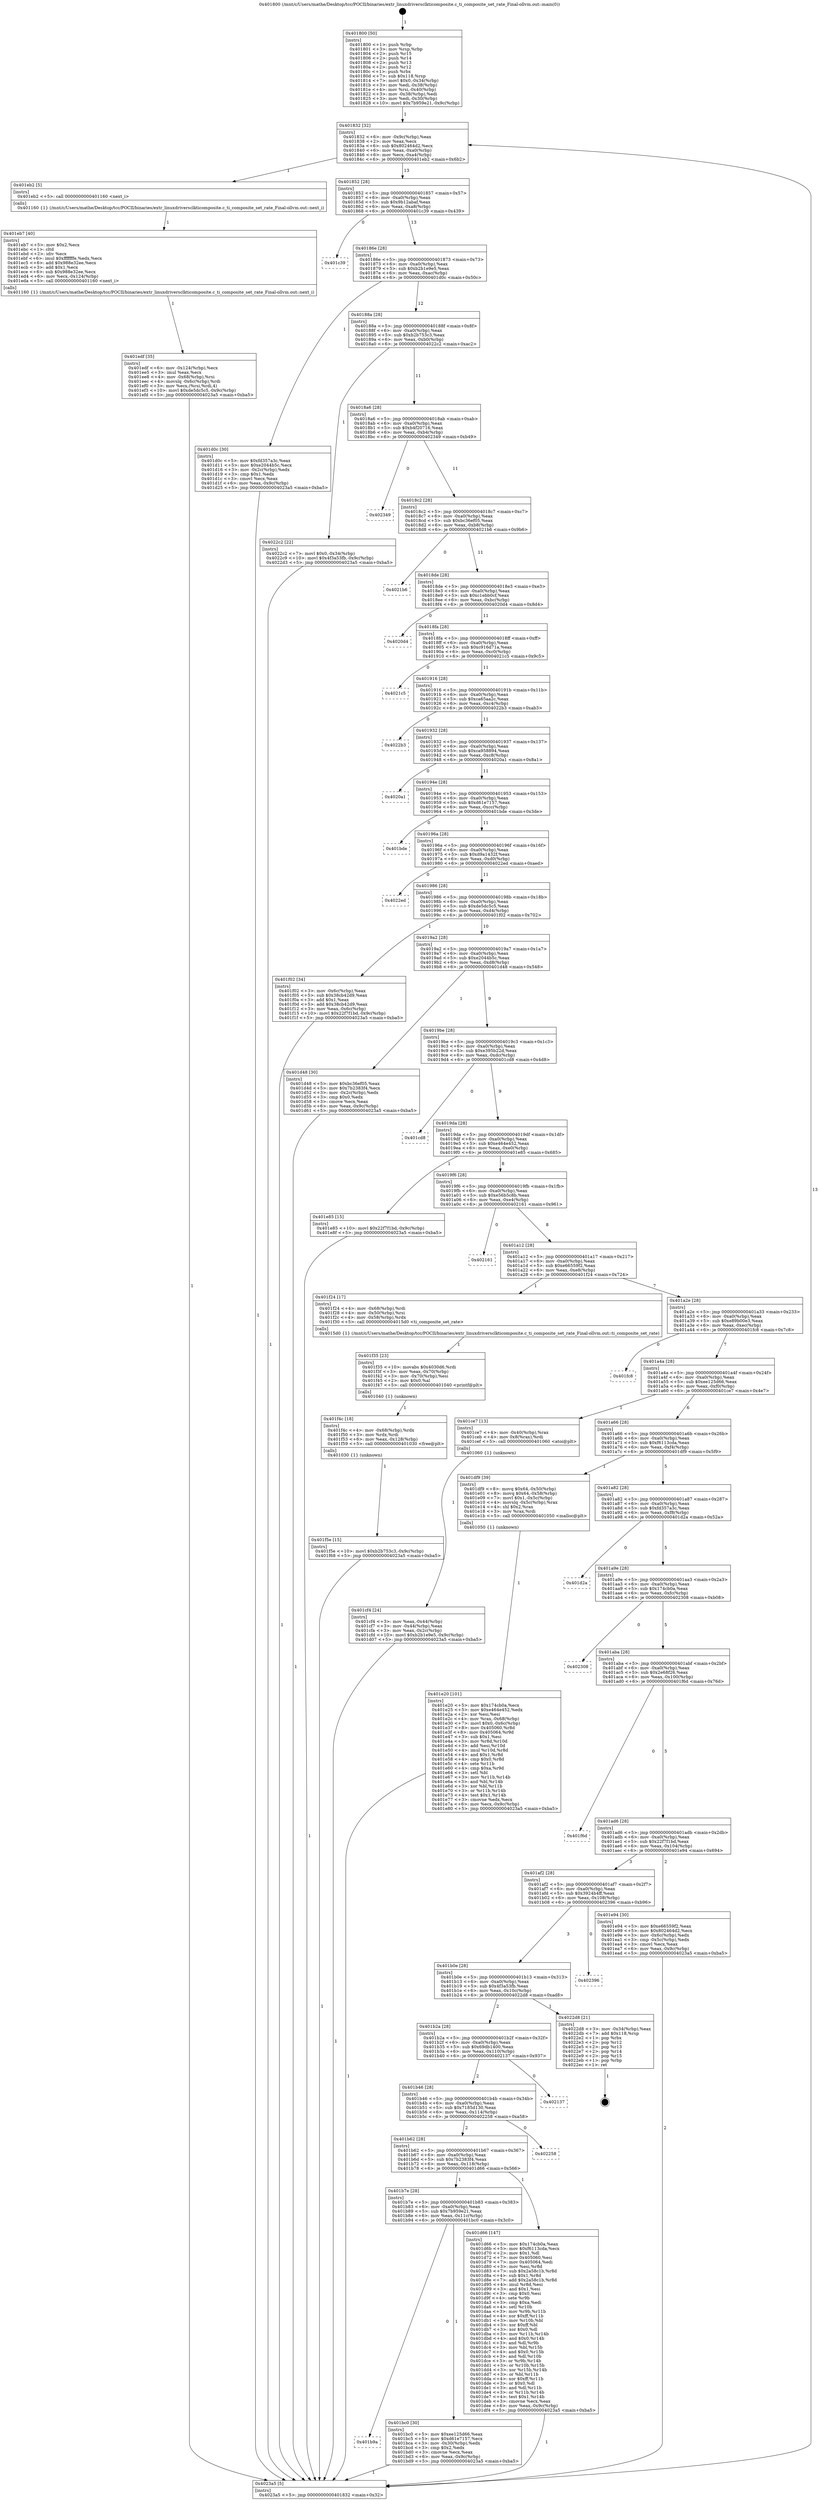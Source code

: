 digraph "0x401800" {
  label = "0x401800 (/mnt/c/Users/mathe/Desktop/tcc/POCII/binaries/extr_linuxdriversclkticomposite.c_ti_composite_set_rate_Final-ollvm.out::main(0))"
  labelloc = "t"
  node[shape=record]

  Entry [label="",width=0.3,height=0.3,shape=circle,fillcolor=black,style=filled]
  "0x401832" [label="{
     0x401832 [32]\l
     | [instrs]\l
     &nbsp;&nbsp;0x401832 \<+6\>: mov -0x9c(%rbp),%eax\l
     &nbsp;&nbsp;0x401838 \<+2\>: mov %eax,%ecx\l
     &nbsp;&nbsp;0x40183a \<+6\>: sub $0x802464d2,%ecx\l
     &nbsp;&nbsp;0x401840 \<+6\>: mov %eax,-0xa0(%rbp)\l
     &nbsp;&nbsp;0x401846 \<+6\>: mov %ecx,-0xa4(%rbp)\l
     &nbsp;&nbsp;0x40184c \<+6\>: je 0000000000401eb2 \<main+0x6b2\>\l
  }"]
  "0x401eb2" [label="{
     0x401eb2 [5]\l
     | [instrs]\l
     &nbsp;&nbsp;0x401eb2 \<+5\>: call 0000000000401160 \<next_i\>\l
     | [calls]\l
     &nbsp;&nbsp;0x401160 \{1\} (/mnt/c/Users/mathe/Desktop/tcc/POCII/binaries/extr_linuxdriversclkticomposite.c_ti_composite_set_rate_Final-ollvm.out::next_i)\l
  }"]
  "0x401852" [label="{
     0x401852 [28]\l
     | [instrs]\l
     &nbsp;&nbsp;0x401852 \<+5\>: jmp 0000000000401857 \<main+0x57\>\l
     &nbsp;&nbsp;0x401857 \<+6\>: mov -0xa0(%rbp),%eax\l
     &nbsp;&nbsp;0x40185d \<+5\>: sub $0x9b12abaf,%eax\l
     &nbsp;&nbsp;0x401862 \<+6\>: mov %eax,-0xa8(%rbp)\l
     &nbsp;&nbsp;0x401868 \<+6\>: je 0000000000401c39 \<main+0x439\>\l
  }"]
  Exit [label="",width=0.3,height=0.3,shape=circle,fillcolor=black,style=filled,peripheries=2]
  "0x401c39" [label="{
     0x401c39\l
  }", style=dashed]
  "0x40186e" [label="{
     0x40186e [28]\l
     | [instrs]\l
     &nbsp;&nbsp;0x40186e \<+5\>: jmp 0000000000401873 \<main+0x73\>\l
     &nbsp;&nbsp;0x401873 \<+6\>: mov -0xa0(%rbp),%eax\l
     &nbsp;&nbsp;0x401879 \<+5\>: sub $0xb2b1e9e5,%eax\l
     &nbsp;&nbsp;0x40187e \<+6\>: mov %eax,-0xac(%rbp)\l
     &nbsp;&nbsp;0x401884 \<+6\>: je 0000000000401d0c \<main+0x50c\>\l
  }"]
  "0x401f5e" [label="{
     0x401f5e [15]\l
     | [instrs]\l
     &nbsp;&nbsp;0x401f5e \<+10\>: movl $0xb2b753c3,-0x9c(%rbp)\l
     &nbsp;&nbsp;0x401f68 \<+5\>: jmp 00000000004023a5 \<main+0xba5\>\l
  }"]
  "0x401d0c" [label="{
     0x401d0c [30]\l
     | [instrs]\l
     &nbsp;&nbsp;0x401d0c \<+5\>: mov $0xfd357a3c,%eax\l
     &nbsp;&nbsp;0x401d11 \<+5\>: mov $0xe2044b5c,%ecx\l
     &nbsp;&nbsp;0x401d16 \<+3\>: mov -0x2c(%rbp),%edx\l
     &nbsp;&nbsp;0x401d19 \<+3\>: cmp $0x1,%edx\l
     &nbsp;&nbsp;0x401d1c \<+3\>: cmovl %ecx,%eax\l
     &nbsp;&nbsp;0x401d1f \<+6\>: mov %eax,-0x9c(%rbp)\l
     &nbsp;&nbsp;0x401d25 \<+5\>: jmp 00000000004023a5 \<main+0xba5\>\l
  }"]
  "0x40188a" [label="{
     0x40188a [28]\l
     | [instrs]\l
     &nbsp;&nbsp;0x40188a \<+5\>: jmp 000000000040188f \<main+0x8f\>\l
     &nbsp;&nbsp;0x40188f \<+6\>: mov -0xa0(%rbp),%eax\l
     &nbsp;&nbsp;0x401895 \<+5\>: sub $0xb2b753c3,%eax\l
     &nbsp;&nbsp;0x40189a \<+6\>: mov %eax,-0xb0(%rbp)\l
     &nbsp;&nbsp;0x4018a0 \<+6\>: je 00000000004022c2 \<main+0xac2\>\l
  }"]
  "0x401f4c" [label="{
     0x401f4c [18]\l
     | [instrs]\l
     &nbsp;&nbsp;0x401f4c \<+4\>: mov -0x68(%rbp),%rdx\l
     &nbsp;&nbsp;0x401f50 \<+3\>: mov %rdx,%rdi\l
     &nbsp;&nbsp;0x401f53 \<+6\>: mov %eax,-0x128(%rbp)\l
     &nbsp;&nbsp;0x401f59 \<+5\>: call 0000000000401030 \<free@plt\>\l
     | [calls]\l
     &nbsp;&nbsp;0x401030 \{1\} (unknown)\l
  }"]
  "0x4022c2" [label="{
     0x4022c2 [22]\l
     | [instrs]\l
     &nbsp;&nbsp;0x4022c2 \<+7\>: movl $0x0,-0x34(%rbp)\l
     &nbsp;&nbsp;0x4022c9 \<+10\>: movl $0x4f3a53fb,-0x9c(%rbp)\l
     &nbsp;&nbsp;0x4022d3 \<+5\>: jmp 00000000004023a5 \<main+0xba5\>\l
  }"]
  "0x4018a6" [label="{
     0x4018a6 [28]\l
     | [instrs]\l
     &nbsp;&nbsp;0x4018a6 \<+5\>: jmp 00000000004018ab \<main+0xab\>\l
     &nbsp;&nbsp;0x4018ab \<+6\>: mov -0xa0(%rbp),%eax\l
     &nbsp;&nbsp;0x4018b1 \<+5\>: sub $0xb4f20716,%eax\l
     &nbsp;&nbsp;0x4018b6 \<+6\>: mov %eax,-0xb4(%rbp)\l
     &nbsp;&nbsp;0x4018bc \<+6\>: je 0000000000402349 \<main+0xb49\>\l
  }"]
  "0x401f35" [label="{
     0x401f35 [23]\l
     | [instrs]\l
     &nbsp;&nbsp;0x401f35 \<+10\>: movabs $0x4030d6,%rdi\l
     &nbsp;&nbsp;0x401f3f \<+3\>: mov %eax,-0x70(%rbp)\l
     &nbsp;&nbsp;0x401f42 \<+3\>: mov -0x70(%rbp),%esi\l
     &nbsp;&nbsp;0x401f45 \<+2\>: mov $0x0,%al\l
     &nbsp;&nbsp;0x401f47 \<+5\>: call 0000000000401040 \<printf@plt\>\l
     | [calls]\l
     &nbsp;&nbsp;0x401040 \{1\} (unknown)\l
  }"]
  "0x402349" [label="{
     0x402349\l
  }", style=dashed]
  "0x4018c2" [label="{
     0x4018c2 [28]\l
     | [instrs]\l
     &nbsp;&nbsp;0x4018c2 \<+5\>: jmp 00000000004018c7 \<main+0xc7\>\l
     &nbsp;&nbsp;0x4018c7 \<+6\>: mov -0xa0(%rbp),%eax\l
     &nbsp;&nbsp;0x4018cd \<+5\>: sub $0xbc36ef05,%eax\l
     &nbsp;&nbsp;0x4018d2 \<+6\>: mov %eax,-0xb8(%rbp)\l
     &nbsp;&nbsp;0x4018d8 \<+6\>: je 00000000004021b6 \<main+0x9b6\>\l
  }"]
  "0x401edf" [label="{
     0x401edf [35]\l
     | [instrs]\l
     &nbsp;&nbsp;0x401edf \<+6\>: mov -0x124(%rbp),%ecx\l
     &nbsp;&nbsp;0x401ee5 \<+3\>: imul %eax,%ecx\l
     &nbsp;&nbsp;0x401ee8 \<+4\>: mov -0x68(%rbp),%rsi\l
     &nbsp;&nbsp;0x401eec \<+4\>: movslq -0x6c(%rbp),%rdi\l
     &nbsp;&nbsp;0x401ef0 \<+3\>: mov %ecx,(%rsi,%rdi,4)\l
     &nbsp;&nbsp;0x401ef3 \<+10\>: movl $0xde5dc5c5,-0x9c(%rbp)\l
     &nbsp;&nbsp;0x401efd \<+5\>: jmp 00000000004023a5 \<main+0xba5\>\l
  }"]
  "0x4021b6" [label="{
     0x4021b6\l
  }", style=dashed]
  "0x4018de" [label="{
     0x4018de [28]\l
     | [instrs]\l
     &nbsp;&nbsp;0x4018de \<+5\>: jmp 00000000004018e3 \<main+0xe3\>\l
     &nbsp;&nbsp;0x4018e3 \<+6\>: mov -0xa0(%rbp),%eax\l
     &nbsp;&nbsp;0x4018e9 \<+5\>: sub $0xc1ebb0cf,%eax\l
     &nbsp;&nbsp;0x4018ee \<+6\>: mov %eax,-0xbc(%rbp)\l
     &nbsp;&nbsp;0x4018f4 \<+6\>: je 00000000004020d4 \<main+0x8d4\>\l
  }"]
  "0x401eb7" [label="{
     0x401eb7 [40]\l
     | [instrs]\l
     &nbsp;&nbsp;0x401eb7 \<+5\>: mov $0x2,%ecx\l
     &nbsp;&nbsp;0x401ebc \<+1\>: cltd\l
     &nbsp;&nbsp;0x401ebd \<+2\>: idiv %ecx\l
     &nbsp;&nbsp;0x401ebf \<+6\>: imul $0xfffffffe,%edx,%ecx\l
     &nbsp;&nbsp;0x401ec5 \<+6\>: add $0x988e32ee,%ecx\l
     &nbsp;&nbsp;0x401ecb \<+3\>: add $0x1,%ecx\l
     &nbsp;&nbsp;0x401ece \<+6\>: sub $0x988e32ee,%ecx\l
     &nbsp;&nbsp;0x401ed4 \<+6\>: mov %ecx,-0x124(%rbp)\l
     &nbsp;&nbsp;0x401eda \<+5\>: call 0000000000401160 \<next_i\>\l
     | [calls]\l
     &nbsp;&nbsp;0x401160 \{1\} (/mnt/c/Users/mathe/Desktop/tcc/POCII/binaries/extr_linuxdriversclkticomposite.c_ti_composite_set_rate_Final-ollvm.out::next_i)\l
  }"]
  "0x4020d4" [label="{
     0x4020d4\l
  }", style=dashed]
  "0x4018fa" [label="{
     0x4018fa [28]\l
     | [instrs]\l
     &nbsp;&nbsp;0x4018fa \<+5\>: jmp 00000000004018ff \<main+0xff\>\l
     &nbsp;&nbsp;0x4018ff \<+6\>: mov -0xa0(%rbp),%eax\l
     &nbsp;&nbsp;0x401905 \<+5\>: sub $0xc916d71a,%eax\l
     &nbsp;&nbsp;0x40190a \<+6\>: mov %eax,-0xc0(%rbp)\l
     &nbsp;&nbsp;0x401910 \<+6\>: je 00000000004021c5 \<main+0x9c5\>\l
  }"]
  "0x401e20" [label="{
     0x401e20 [101]\l
     | [instrs]\l
     &nbsp;&nbsp;0x401e20 \<+5\>: mov $0x174cb0a,%ecx\l
     &nbsp;&nbsp;0x401e25 \<+5\>: mov $0xe464e452,%edx\l
     &nbsp;&nbsp;0x401e2a \<+2\>: xor %esi,%esi\l
     &nbsp;&nbsp;0x401e2c \<+4\>: mov %rax,-0x68(%rbp)\l
     &nbsp;&nbsp;0x401e30 \<+7\>: movl $0x0,-0x6c(%rbp)\l
     &nbsp;&nbsp;0x401e37 \<+8\>: mov 0x405060,%r8d\l
     &nbsp;&nbsp;0x401e3f \<+8\>: mov 0x405064,%r9d\l
     &nbsp;&nbsp;0x401e47 \<+3\>: sub $0x1,%esi\l
     &nbsp;&nbsp;0x401e4a \<+3\>: mov %r8d,%r10d\l
     &nbsp;&nbsp;0x401e4d \<+3\>: add %esi,%r10d\l
     &nbsp;&nbsp;0x401e50 \<+4\>: imul %r10d,%r8d\l
     &nbsp;&nbsp;0x401e54 \<+4\>: and $0x1,%r8d\l
     &nbsp;&nbsp;0x401e58 \<+4\>: cmp $0x0,%r8d\l
     &nbsp;&nbsp;0x401e5c \<+4\>: sete %r11b\l
     &nbsp;&nbsp;0x401e60 \<+4\>: cmp $0xa,%r9d\l
     &nbsp;&nbsp;0x401e64 \<+3\>: setl %bl\l
     &nbsp;&nbsp;0x401e67 \<+3\>: mov %r11b,%r14b\l
     &nbsp;&nbsp;0x401e6a \<+3\>: and %bl,%r14b\l
     &nbsp;&nbsp;0x401e6d \<+3\>: xor %bl,%r11b\l
     &nbsp;&nbsp;0x401e70 \<+3\>: or %r11b,%r14b\l
     &nbsp;&nbsp;0x401e73 \<+4\>: test $0x1,%r14b\l
     &nbsp;&nbsp;0x401e77 \<+3\>: cmovne %edx,%ecx\l
     &nbsp;&nbsp;0x401e7a \<+6\>: mov %ecx,-0x9c(%rbp)\l
     &nbsp;&nbsp;0x401e80 \<+5\>: jmp 00000000004023a5 \<main+0xba5\>\l
  }"]
  "0x4021c5" [label="{
     0x4021c5\l
  }", style=dashed]
  "0x401916" [label="{
     0x401916 [28]\l
     | [instrs]\l
     &nbsp;&nbsp;0x401916 \<+5\>: jmp 000000000040191b \<main+0x11b\>\l
     &nbsp;&nbsp;0x40191b \<+6\>: mov -0xa0(%rbp),%eax\l
     &nbsp;&nbsp;0x401921 \<+5\>: sub $0xca65aa2c,%eax\l
     &nbsp;&nbsp;0x401926 \<+6\>: mov %eax,-0xc4(%rbp)\l
     &nbsp;&nbsp;0x40192c \<+6\>: je 00000000004022b3 \<main+0xab3\>\l
  }"]
  "0x401cf4" [label="{
     0x401cf4 [24]\l
     | [instrs]\l
     &nbsp;&nbsp;0x401cf4 \<+3\>: mov %eax,-0x44(%rbp)\l
     &nbsp;&nbsp;0x401cf7 \<+3\>: mov -0x44(%rbp),%eax\l
     &nbsp;&nbsp;0x401cfa \<+3\>: mov %eax,-0x2c(%rbp)\l
     &nbsp;&nbsp;0x401cfd \<+10\>: movl $0xb2b1e9e5,-0x9c(%rbp)\l
     &nbsp;&nbsp;0x401d07 \<+5\>: jmp 00000000004023a5 \<main+0xba5\>\l
  }"]
  "0x4022b3" [label="{
     0x4022b3\l
  }", style=dashed]
  "0x401932" [label="{
     0x401932 [28]\l
     | [instrs]\l
     &nbsp;&nbsp;0x401932 \<+5\>: jmp 0000000000401937 \<main+0x137\>\l
     &nbsp;&nbsp;0x401937 \<+6\>: mov -0xa0(%rbp),%eax\l
     &nbsp;&nbsp;0x40193d \<+5\>: sub $0xca958894,%eax\l
     &nbsp;&nbsp;0x401942 \<+6\>: mov %eax,-0xc8(%rbp)\l
     &nbsp;&nbsp;0x401948 \<+6\>: je 00000000004020a1 \<main+0x8a1\>\l
  }"]
  "0x401800" [label="{
     0x401800 [50]\l
     | [instrs]\l
     &nbsp;&nbsp;0x401800 \<+1\>: push %rbp\l
     &nbsp;&nbsp;0x401801 \<+3\>: mov %rsp,%rbp\l
     &nbsp;&nbsp;0x401804 \<+2\>: push %r15\l
     &nbsp;&nbsp;0x401806 \<+2\>: push %r14\l
     &nbsp;&nbsp;0x401808 \<+2\>: push %r13\l
     &nbsp;&nbsp;0x40180a \<+2\>: push %r12\l
     &nbsp;&nbsp;0x40180c \<+1\>: push %rbx\l
     &nbsp;&nbsp;0x40180d \<+7\>: sub $0x118,%rsp\l
     &nbsp;&nbsp;0x401814 \<+7\>: movl $0x0,-0x34(%rbp)\l
     &nbsp;&nbsp;0x40181b \<+3\>: mov %edi,-0x38(%rbp)\l
     &nbsp;&nbsp;0x40181e \<+4\>: mov %rsi,-0x40(%rbp)\l
     &nbsp;&nbsp;0x401822 \<+3\>: mov -0x38(%rbp),%edi\l
     &nbsp;&nbsp;0x401825 \<+3\>: mov %edi,-0x30(%rbp)\l
     &nbsp;&nbsp;0x401828 \<+10\>: movl $0x7b959e21,-0x9c(%rbp)\l
  }"]
  "0x4020a1" [label="{
     0x4020a1\l
  }", style=dashed]
  "0x40194e" [label="{
     0x40194e [28]\l
     | [instrs]\l
     &nbsp;&nbsp;0x40194e \<+5\>: jmp 0000000000401953 \<main+0x153\>\l
     &nbsp;&nbsp;0x401953 \<+6\>: mov -0xa0(%rbp),%eax\l
     &nbsp;&nbsp;0x401959 \<+5\>: sub $0xd61e7157,%eax\l
     &nbsp;&nbsp;0x40195e \<+6\>: mov %eax,-0xcc(%rbp)\l
     &nbsp;&nbsp;0x401964 \<+6\>: je 0000000000401bde \<main+0x3de\>\l
  }"]
  "0x4023a5" [label="{
     0x4023a5 [5]\l
     | [instrs]\l
     &nbsp;&nbsp;0x4023a5 \<+5\>: jmp 0000000000401832 \<main+0x32\>\l
  }"]
  "0x401bde" [label="{
     0x401bde\l
  }", style=dashed]
  "0x40196a" [label="{
     0x40196a [28]\l
     | [instrs]\l
     &nbsp;&nbsp;0x40196a \<+5\>: jmp 000000000040196f \<main+0x16f\>\l
     &nbsp;&nbsp;0x40196f \<+6\>: mov -0xa0(%rbp),%eax\l
     &nbsp;&nbsp;0x401975 \<+5\>: sub $0xd9a1432f,%eax\l
     &nbsp;&nbsp;0x40197a \<+6\>: mov %eax,-0xd0(%rbp)\l
     &nbsp;&nbsp;0x401980 \<+6\>: je 00000000004022ed \<main+0xaed\>\l
  }"]
  "0x401b9a" [label="{
     0x401b9a\l
  }", style=dashed]
  "0x4022ed" [label="{
     0x4022ed\l
  }", style=dashed]
  "0x401986" [label="{
     0x401986 [28]\l
     | [instrs]\l
     &nbsp;&nbsp;0x401986 \<+5\>: jmp 000000000040198b \<main+0x18b\>\l
     &nbsp;&nbsp;0x40198b \<+6\>: mov -0xa0(%rbp),%eax\l
     &nbsp;&nbsp;0x401991 \<+5\>: sub $0xde5dc5c5,%eax\l
     &nbsp;&nbsp;0x401996 \<+6\>: mov %eax,-0xd4(%rbp)\l
     &nbsp;&nbsp;0x40199c \<+6\>: je 0000000000401f02 \<main+0x702\>\l
  }"]
  "0x401bc0" [label="{
     0x401bc0 [30]\l
     | [instrs]\l
     &nbsp;&nbsp;0x401bc0 \<+5\>: mov $0xee125d66,%eax\l
     &nbsp;&nbsp;0x401bc5 \<+5\>: mov $0xd61e7157,%ecx\l
     &nbsp;&nbsp;0x401bca \<+3\>: mov -0x30(%rbp),%edx\l
     &nbsp;&nbsp;0x401bcd \<+3\>: cmp $0x2,%edx\l
     &nbsp;&nbsp;0x401bd0 \<+3\>: cmovne %ecx,%eax\l
     &nbsp;&nbsp;0x401bd3 \<+6\>: mov %eax,-0x9c(%rbp)\l
     &nbsp;&nbsp;0x401bd9 \<+5\>: jmp 00000000004023a5 \<main+0xba5\>\l
  }"]
  "0x401f02" [label="{
     0x401f02 [34]\l
     | [instrs]\l
     &nbsp;&nbsp;0x401f02 \<+3\>: mov -0x6c(%rbp),%eax\l
     &nbsp;&nbsp;0x401f05 \<+5\>: sub $0x38cb42d9,%eax\l
     &nbsp;&nbsp;0x401f0a \<+3\>: add $0x1,%eax\l
     &nbsp;&nbsp;0x401f0d \<+5\>: add $0x38cb42d9,%eax\l
     &nbsp;&nbsp;0x401f12 \<+3\>: mov %eax,-0x6c(%rbp)\l
     &nbsp;&nbsp;0x401f15 \<+10\>: movl $0x22f7f1bd,-0x9c(%rbp)\l
     &nbsp;&nbsp;0x401f1f \<+5\>: jmp 00000000004023a5 \<main+0xba5\>\l
  }"]
  "0x4019a2" [label="{
     0x4019a2 [28]\l
     | [instrs]\l
     &nbsp;&nbsp;0x4019a2 \<+5\>: jmp 00000000004019a7 \<main+0x1a7\>\l
     &nbsp;&nbsp;0x4019a7 \<+6\>: mov -0xa0(%rbp),%eax\l
     &nbsp;&nbsp;0x4019ad \<+5\>: sub $0xe2044b5c,%eax\l
     &nbsp;&nbsp;0x4019b2 \<+6\>: mov %eax,-0xd8(%rbp)\l
     &nbsp;&nbsp;0x4019b8 \<+6\>: je 0000000000401d48 \<main+0x548\>\l
  }"]
  "0x401b7e" [label="{
     0x401b7e [28]\l
     | [instrs]\l
     &nbsp;&nbsp;0x401b7e \<+5\>: jmp 0000000000401b83 \<main+0x383\>\l
     &nbsp;&nbsp;0x401b83 \<+6\>: mov -0xa0(%rbp),%eax\l
     &nbsp;&nbsp;0x401b89 \<+5\>: sub $0x7b959e21,%eax\l
     &nbsp;&nbsp;0x401b8e \<+6\>: mov %eax,-0x11c(%rbp)\l
     &nbsp;&nbsp;0x401b94 \<+6\>: je 0000000000401bc0 \<main+0x3c0\>\l
  }"]
  "0x401d48" [label="{
     0x401d48 [30]\l
     | [instrs]\l
     &nbsp;&nbsp;0x401d48 \<+5\>: mov $0xbc36ef05,%eax\l
     &nbsp;&nbsp;0x401d4d \<+5\>: mov $0x7b2383f4,%ecx\l
     &nbsp;&nbsp;0x401d52 \<+3\>: mov -0x2c(%rbp),%edx\l
     &nbsp;&nbsp;0x401d55 \<+3\>: cmp $0x0,%edx\l
     &nbsp;&nbsp;0x401d58 \<+3\>: cmove %ecx,%eax\l
     &nbsp;&nbsp;0x401d5b \<+6\>: mov %eax,-0x9c(%rbp)\l
     &nbsp;&nbsp;0x401d61 \<+5\>: jmp 00000000004023a5 \<main+0xba5\>\l
  }"]
  "0x4019be" [label="{
     0x4019be [28]\l
     | [instrs]\l
     &nbsp;&nbsp;0x4019be \<+5\>: jmp 00000000004019c3 \<main+0x1c3\>\l
     &nbsp;&nbsp;0x4019c3 \<+6\>: mov -0xa0(%rbp),%eax\l
     &nbsp;&nbsp;0x4019c9 \<+5\>: sub $0xe395b22d,%eax\l
     &nbsp;&nbsp;0x4019ce \<+6\>: mov %eax,-0xdc(%rbp)\l
     &nbsp;&nbsp;0x4019d4 \<+6\>: je 0000000000401cd8 \<main+0x4d8\>\l
  }"]
  "0x401d66" [label="{
     0x401d66 [147]\l
     | [instrs]\l
     &nbsp;&nbsp;0x401d66 \<+5\>: mov $0x174cb0a,%eax\l
     &nbsp;&nbsp;0x401d6b \<+5\>: mov $0xf6113cda,%ecx\l
     &nbsp;&nbsp;0x401d70 \<+2\>: mov $0x1,%dl\l
     &nbsp;&nbsp;0x401d72 \<+7\>: mov 0x405060,%esi\l
     &nbsp;&nbsp;0x401d79 \<+7\>: mov 0x405064,%edi\l
     &nbsp;&nbsp;0x401d80 \<+3\>: mov %esi,%r8d\l
     &nbsp;&nbsp;0x401d83 \<+7\>: sub $0x2a58c1b,%r8d\l
     &nbsp;&nbsp;0x401d8a \<+4\>: sub $0x1,%r8d\l
     &nbsp;&nbsp;0x401d8e \<+7\>: add $0x2a58c1b,%r8d\l
     &nbsp;&nbsp;0x401d95 \<+4\>: imul %r8d,%esi\l
     &nbsp;&nbsp;0x401d99 \<+3\>: and $0x1,%esi\l
     &nbsp;&nbsp;0x401d9c \<+3\>: cmp $0x0,%esi\l
     &nbsp;&nbsp;0x401d9f \<+4\>: sete %r9b\l
     &nbsp;&nbsp;0x401da3 \<+3\>: cmp $0xa,%edi\l
     &nbsp;&nbsp;0x401da6 \<+4\>: setl %r10b\l
     &nbsp;&nbsp;0x401daa \<+3\>: mov %r9b,%r11b\l
     &nbsp;&nbsp;0x401dad \<+4\>: xor $0xff,%r11b\l
     &nbsp;&nbsp;0x401db1 \<+3\>: mov %r10b,%bl\l
     &nbsp;&nbsp;0x401db4 \<+3\>: xor $0xff,%bl\l
     &nbsp;&nbsp;0x401db7 \<+3\>: xor $0x0,%dl\l
     &nbsp;&nbsp;0x401dba \<+3\>: mov %r11b,%r14b\l
     &nbsp;&nbsp;0x401dbd \<+4\>: and $0x0,%r14b\l
     &nbsp;&nbsp;0x401dc1 \<+3\>: and %dl,%r9b\l
     &nbsp;&nbsp;0x401dc4 \<+3\>: mov %bl,%r15b\l
     &nbsp;&nbsp;0x401dc7 \<+4\>: and $0x0,%r15b\l
     &nbsp;&nbsp;0x401dcb \<+3\>: and %dl,%r10b\l
     &nbsp;&nbsp;0x401dce \<+3\>: or %r9b,%r14b\l
     &nbsp;&nbsp;0x401dd1 \<+3\>: or %r10b,%r15b\l
     &nbsp;&nbsp;0x401dd4 \<+3\>: xor %r15b,%r14b\l
     &nbsp;&nbsp;0x401dd7 \<+3\>: or %bl,%r11b\l
     &nbsp;&nbsp;0x401dda \<+4\>: xor $0xff,%r11b\l
     &nbsp;&nbsp;0x401dde \<+3\>: or $0x0,%dl\l
     &nbsp;&nbsp;0x401de1 \<+3\>: and %dl,%r11b\l
     &nbsp;&nbsp;0x401de4 \<+3\>: or %r11b,%r14b\l
     &nbsp;&nbsp;0x401de7 \<+4\>: test $0x1,%r14b\l
     &nbsp;&nbsp;0x401deb \<+3\>: cmovne %ecx,%eax\l
     &nbsp;&nbsp;0x401dee \<+6\>: mov %eax,-0x9c(%rbp)\l
     &nbsp;&nbsp;0x401df4 \<+5\>: jmp 00000000004023a5 \<main+0xba5\>\l
  }"]
  "0x401cd8" [label="{
     0x401cd8\l
  }", style=dashed]
  "0x4019da" [label="{
     0x4019da [28]\l
     | [instrs]\l
     &nbsp;&nbsp;0x4019da \<+5\>: jmp 00000000004019df \<main+0x1df\>\l
     &nbsp;&nbsp;0x4019df \<+6\>: mov -0xa0(%rbp),%eax\l
     &nbsp;&nbsp;0x4019e5 \<+5\>: sub $0xe464e452,%eax\l
     &nbsp;&nbsp;0x4019ea \<+6\>: mov %eax,-0xe0(%rbp)\l
     &nbsp;&nbsp;0x4019f0 \<+6\>: je 0000000000401e85 \<main+0x685\>\l
  }"]
  "0x401b62" [label="{
     0x401b62 [28]\l
     | [instrs]\l
     &nbsp;&nbsp;0x401b62 \<+5\>: jmp 0000000000401b67 \<main+0x367\>\l
     &nbsp;&nbsp;0x401b67 \<+6\>: mov -0xa0(%rbp),%eax\l
     &nbsp;&nbsp;0x401b6d \<+5\>: sub $0x7b2383f4,%eax\l
     &nbsp;&nbsp;0x401b72 \<+6\>: mov %eax,-0x118(%rbp)\l
     &nbsp;&nbsp;0x401b78 \<+6\>: je 0000000000401d66 \<main+0x566\>\l
  }"]
  "0x401e85" [label="{
     0x401e85 [15]\l
     | [instrs]\l
     &nbsp;&nbsp;0x401e85 \<+10\>: movl $0x22f7f1bd,-0x9c(%rbp)\l
     &nbsp;&nbsp;0x401e8f \<+5\>: jmp 00000000004023a5 \<main+0xba5\>\l
  }"]
  "0x4019f6" [label="{
     0x4019f6 [28]\l
     | [instrs]\l
     &nbsp;&nbsp;0x4019f6 \<+5\>: jmp 00000000004019fb \<main+0x1fb\>\l
     &nbsp;&nbsp;0x4019fb \<+6\>: mov -0xa0(%rbp),%eax\l
     &nbsp;&nbsp;0x401a01 \<+5\>: sub $0xe56b5c8b,%eax\l
     &nbsp;&nbsp;0x401a06 \<+6\>: mov %eax,-0xe4(%rbp)\l
     &nbsp;&nbsp;0x401a0c \<+6\>: je 0000000000402161 \<main+0x961\>\l
  }"]
  "0x402258" [label="{
     0x402258\l
  }", style=dashed]
  "0x402161" [label="{
     0x402161\l
  }", style=dashed]
  "0x401a12" [label="{
     0x401a12 [28]\l
     | [instrs]\l
     &nbsp;&nbsp;0x401a12 \<+5\>: jmp 0000000000401a17 \<main+0x217\>\l
     &nbsp;&nbsp;0x401a17 \<+6\>: mov -0xa0(%rbp),%eax\l
     &nbsp;&nbsp;0x401a1d \<+5\>: sub $0xe66559f2,%eax\l
     &nbsp;&nbsp;0x401a22 \<+6\>: mov %eax,-0xe8(%rbp)\l
     &nbsp;&nbsp;0x401a28 \<+6\>: je 0000000000401f24 \<main+0x724\>\l
  }"]
  "0x401b46" [label="{
     0x401b46 [28]\l
     | [instrs]\l
     &nbsp;&nbsp;0x401b46 \<+5\>: jmp 0000000000401b4b \<main+0x34b\>\l
     &nbsp;&nbsp;0x401b4b \<+6\>: mov -0xa0(%rbp),%eax\l
     &nbsp;&nbsp;0x401b51 \<+5\>: sub $0x7185d130,%eax\l
     &nbsp;&nbsp;0x401b56 \<+6\>: mov %eax,-0x114(%rbp)\l
     &nbsp;&nbsp;0x401b5c \<+6\>: je 0000000000402258 \<main+0xa58\>\l
  }"]
  "0x401f24" [label="{
     0x401f24 [17]\l
     | [instrs]\l
     &nbsp;&nbsp;0x401f24 \<+4\>: mov -0x68(%rbp),%rdi\l
     &nbsp;&nbsp;0x401f28 \<+4\>: mov -0x50(%rbp),%rsi\l
     &nbsp;&nbsp;0x401f2c \<+4\>: mov -0x58(%rbp),%rdx\l
     &nbsp;&nbsp;0x401f30 \<+5\>: call 00000000004015d0 \<ti_composite_set_rate\>\l
     | [calls]\l
     &nbsp;&nbsp;0x4015d0 \{1\} (/mnt/c/Users/mathe/Desktop/tcc/POCII/binaries/extr_linuxdriversclkticomposite.c_ti_composite_set_rate_Final-ollvm.out::ti_composite_set_rate)\l
  }"]
  "0x401a2e" [label="{
     0x401a2e [28]\l
     | [instrs]\l
     &nbsp;&nbsp;0x401a2e \<+5\>: jmp 0000000000401a33 \<main+0x233\>\l
     &nbsp;&nbsp;0x401a33 \<+6\>: mov -0xa0(%rbp),%eax\l
     &nbsp;&nbsp;0x401a39 \<+5\>: sub $0xe89b00e3,%eax\l
     &nbsp;&nbsp;0x401a3e \<+6\>: mov %eax,-0xec(%rbp)\l
     &nbsp;&nbsp;0x401a44 \<+6\>: je 0000000000401fc8 \<main+0x7c8\>\l
  }"]
  "0x402137" [label="{
     0x402137\l
  }", style=dashed]
  "0x401fc8" [label="{
     0x401fc8\l
  }", style=dashed]
  "0x401a4a" [label="{
     0x401a4a [28]\l
     | [instrs]\l
     &nbsp;&nbsp;0x401a4a \<+5\>: jmp 0000000000401a4f \<main+0x24f\>\l
     &nbsp;&nbsp;0x401a4f \<+6\>: mov -0xa0(%rbp),%eax\l
     &nbsp;&nbsp;0x401a55 \<+5\>: sub $0xee125d66,%eax\l
     &nbsp;&nbsp;0x401a5a \<+6\>: mov %eax,-0xf0(%rbp)\l
     &nbsp;&nbsp;0x401a60 \<+6\>: je 0000000000401ce7 \<main+0x4e7\>\l
  }"]
  "0x401b2a" [label="{
     0x401b2a [28]\l
     | [instrs]\l
     &nbsp;&nbsp;0x401b2a \<+5\>: jmp 0000000000401b2f \<main+0x32f\>\l
     &nbsp;&nbsp;0x401b2f \<+6\>: mov -0xa0(%rbp),%eax\l
     &nbsp;&nbsp;0x401b35 \<+5\>: sub $0x69db1400,%eax\l
     &nbsp;&nbsp;0x401b3a \<+6\>: mov %eax,-0x110(%rbp)\l
     &nbsp;&nbsp;0x401b40 \<+6\>: je 0000000000402137 \<main+0x937\>\l
  }"]
  "0x401ce7" [label="{
     0x401ce7 [13]\l
     | [instrs]\l
     &nbsp;&nbsp;0x401ce7 \<+4\>: mov -0x40(%rbp),%rax\l
     &nbsp;&nbsp;0x401ceb \<+4\>: mov 0x8(%rax),%rdi\l
     &nbsp;&nbsp;0x401cef \<+5\>: call 0000000000401060 \<atoi@plt\>\l
     | [calls]\l
     &nbsp;&nbsp;0x401060 \{1\} (unknown)\l
  }"]
  "0x401a66" [label="{
     0x401a66 [28]\l
     | [instrs]\l
     &nbsp;&nbsp;0x401a66 \<+5\>: jmp 0000000000401a6b \<main+0x26b\>\l
     &nbsp;&nbsp;0x401a6b \<+6\>: mov -0xa0(%rbp),%eax\l
     &nbsp;&nbsp;0x401a71 \<+5\>: sub $0xf6113cda,%eax\l
     &nbsp;&nbsp;0x401a76 \<+6\>: mov %eax,-0xf4(%rbp)\l
     &nbsp;&nbsp;0x401a7c \<+6\>: je 0000000000401df9 \<main+0x5f9\>\l
  }"]
  "0x4022d8" [label="{
     0x4022d8 [21]\l
     | [instrs]\l
     &nbsp;&nbsp;0x4022d8 \<+3\>: mov -0x34(%rbp),%eax\l
     &nbsp;&nbsp;0x4022db \<+7\>: add $0x118,%rsp\l
     &nbsp;&nbsp;0x4022e2 \<+1\>: pop %rbx\l
     &nbsp;&nbsp;0x4022e3 \<+2\>: pop %r12\l
     &nbsp;&nbsp;0x4022e5 \<+2\>: pop %r13\l
     &nbsp;&nbsp;0x4022e7 \<+2\>: pop %r14\l
     &nbsp;&nbsp;0x4022e9 \<+2\>: pop %r15\l
     &nbsp;&nbsp;0x4022eb \<+1\>: pop %rbp\l
     &nbsp;&nbsp;0x4022ec \<+1\>: ret\l
  }"]
  "0x401df9" [label="{
     0x401df9 [39]\l
     | [instrs]\l
     &nbsp;&nbsp;0x401df9 \<+8\>: movq $0x64,-0x50(%rbp)\l
     &nbsp;&nbsp;0x401e01 \<+8\>: movq $0x64,-0x58(%rbp)\l
     &nbsp;&nbsp;0x401e09 \<+7\>: movl $0x1,-0x5c(%rbp)\l
     &nbsp;&nbsp;0x401e10 \<+4\>: movslq -0x5c(%rbp),%rax\l
     &nbsp;&nbsp;0x401e14 \<+4\>: shl $0x2,%rax\l
     &nbsp;&nbsp;0x401e18 \<+3\>: mov %rax,%rdi\l
     &nbsp;&nbsp;0x401e1b \<+5\>: call 0000000000401050 \<malloc@plt\>\l
     | [calls]\l
     &nbsp;&nbsp;0x401050 \{1\} (unknown)\l
  }"]
  "0x401a82" [label="{
     0x401a82 [28]\l
     | [instrs]\l
     &nbsp;&nbsp;0x401a82 \<+5\>: jmp 0000000000401a87 \<main+0x287\>\l
     &nbsp;&nbsp;0x401a87 \<+6\>: mov -0xa0(%rbp),%eax\l
     &nbsp;&nbsp;0x401a8d \<+5\>: sub $0xfd357a3c,%eax\l
     &nbsp;&nbsp;0x401a92 \<+6\>: mov %eax,-0xf8(%rbp)\l
     &nbsp;&nbsp;0x401a98 \<+6\>: je 0000000000401d2a \<main+0x52a\>\l
  }"]
  "0x401b0e" [label="{
     0x401b0e [28]\l
     | [instrs]\l
     &nbsp;&nbsp;0x401b0e \<+5\>: jmp 0000000000401b13 \<main+0x313\>\l
     &nbsp;&nbsp;0x401b13 \<+6\>: mov -0xa0(%rbp),%eax\l
     &nbsp;&nbsp;0x401b19 \<+5\>: sub $0x4f3a53fb,%eax\l
     &nbsp;&nbsp;0x401b1e \<+6\>: mov %eax,-0x10c(%rbp)\l
     &nbsp;&nbsp;0x401b24 \<+6\>: je 00000000004022d8 \<main+0xad8\>\l
  }"]
  "0x401d2a" [label="{
     0x401d2a\l
  }", style=dashed]
  "0x401a9e" [label="{
     0x401a9e [28]\l
     | [instrs]\l
     &nbsp;&nbsp;0x401a9e \<+5\>: jmp 0000000000401aa3 \<main+0x2a3\>\l
     &nbsp;&nbsp;0x401aa3 \<+6\>: mov -0xa0(%rbp),%eax\l
     &nbsp;&nbsp;0x401aa9 \<+5\>: sub $0x174cb0a,%eax\l
     &nbsp;&nbsp;0x401aae \<+6\>: mov %eax,-0xfc(%rbp)\l
     &nbsp;&nbsp;0x401ab4 \<+6\>: je 0000000000402308 \<main+0xb08\>\l
  }"]
  "0x402396" [label="{
     0x402396\l
  }", style=dashed]
  "0x402308" [label="{
     0x402308\l
  }", style=dashed]
  "0x401aba" [label="{
     0x401aba [28]\l
     | [instrs]\l
     &nbsp;&nbsp;0x401aba \<+5\>: jmp 0000000000401abf \<main+0x2bf\>\l
     &nbsp;&nbsp;0x401abf \<+6\>: mov -0xa0(%rbp),%eax\l
     &nbsp;&nbsp;0x401ac5 \<+5\>: sub $0x2e68f26,%eax\l
     &nbsp;&nbsp;0x401aca \<+6\>: mov %eax,-0x100(%rbp)\l
     &nbsp;&nbsp;0x401ad0 \<+6\>: je 0000000000401f6d \<main+0x76d\>\l
  }"]
  "0x401af2" [label="{
     0x401af2 [28]\l
     | [instrs]\l
     &nbsp;&nbsp;0x401af2 \<+5\>: jmp 0000000000401af7 \<main+0x2f7\>\l
     &nbsp;&nbsp;0x401af7 \<+6\>: mov -0xa0(%rbp),%eax\l
     &nbsp;&nbsp;0x401afd \<+5\>: sub $0x3924b4ff,%eax\l
     &nbsp;&nbsp;0x401b02 \<+6\>: mov %eax,-0x108(%rbp)\l
     &nbsp;&nbsp;0x401b08 \<+6\>: je 0000000000402396 \<main+0xb96\>\l
  }"]
  "0x401f6d" [label="{
     0x401f6d\l
  }", style=dashed]
  "0x401ad6" [label="{
     0x401ad6 [28]\l
     | [instrs]\l
     &nbsp;&nbsp;0x401ad6 \<+5\>: jmp 0000000000401adb \<main+0x2db\>\l
     &nbsp;&nbsp;0x401adb \<+6\>: mov -0xa0(%rbp),%eax\l
     &nbsp;&nbsp;0x401ae1 \<+5\>: sub $0x22f7f1bd,%eax\l
     &nbsp;&nbsp;0x401ae6 \<+6\>: mov %eax,-0x104(%rbp)\l
     &nbsp;&nbsp;0x401aec \<+6\>: je 0000000000401e94 \<main+0x694\>\l
  }"]
  "0x401e94" [label="{
     0x401e94 [30]\l
     | [instrs]\l
     &nbsp;&nbsp;0x401e94 \<+5\>: mov $0xe66559f2,%eax\l
     &nbsp;&nbsp;0x401e99 \<+5\>: mov $0x802464d2,%ecx\l
     &nbsp;&nbsp;0x401e9e \<+3\>: mov -0x6c(%rbp),%edx\l
     &nbsp;&nbsp;0x401ea1 \<+3\>: cmp -0x5c(%rbp),%edx\l
     &nbsp;&nbsp;0x401ea4 \<+3\>: cmovl %ecx,%eax\l
     &nbsp;&nbsp;0x401ea7 \<+6\>: mov %eax,-0x9c(%rbp)\l
     &nbsp;&nbsp;0x401ead \<+5\>: jmp 00000000004023a5 \<main+0xba5\>\l
  }"]
  Entry -> "0x401800" [label=" 1"]
  "0x401832" -> "0x401eb2" [label=" 1"]
  "0x401832" -> "0x401852" [label=" 13"]
  "0x4022d8" -> Exit [label=" 1"]
  "0x401852" -> "0x401c39" [label=" 0"]
  "0x401852" -> "0x40186e" [label=" 13"]
  "0x4022c2" -> "0x4023a5" [label=" 1"]
  "0x40186e" -> "0x401d0c" [label=" 1"]
  "0x40186e" -> "0x40188a" [label=" 12"]
  "0x401f5e" -> "0x4023a5" [label=" 1"]
  "0x40188a" -> "0x4022c2" [label=" 1"]
  "0x40188a" -> "0x4018a6" [label=" 11"]
  "0x401f4c" -> "0x401f5e" [label=" 1"]
  "0x4018a6" -> "0x402349" [label=" 0"]
  "0x4018a6" -> "0x4018c2" [label=" 11"]
  "0x401f35" -> "0x401f4c" [label=" 1"]
  "0x4018c2" -> "0x4021b6" [label=" 0"]
  "0x4018c2" -> "0x4018de" [label=" 11"]
  "0x401f24" -> "0x401f35" [label=" 1"]
  "0x4018de" -> "0x4020d4" [label=" 0"]
  "0x4018de" -> "0x4018fa" [label=" 11"]
  "0x401f02" -> "0x4023a5" [label=" 1"]
  "0x4018fa" -> "0x4021c5" [label=" 0"]
  "0x4018fa" -> "0x401916" [label=" 11"]
  "0x401edf" -> "0x4023a5" [label=" 1"]
  "0x401916" -> "0x4022b3" [label=" 0"]
  "0x401916" -> "0x401932" [label=" 11"]
  "0x401eb7" -> "0x401edf" [label=" 1"]
  "0x401932" -> "0x4020a1" [label=" 0"]
  "0x401932" -> "0x40194e" [label=" 11"]
  "0x401eb2" -> "0x401eb7" [label=" 1"]
  "0x40194e" -> "0x401bde" [label=" 0"]
  "0x40194e" -> "0x40196a" [label=" 11"]
  "0x401e94" -> "0x4023a5" [label=" 2"]
  "0x40196a" -> "0x4022ed" [label=" 0"]
  "0x40196a" -> "0x401986" [label=" 11"]
  "0x401e85" -> "0x4023a5" [label=" 1"]
  "0x401986" -> "0x401f02" [label=" 1"]
  "0x401986" -> "0x4019a2" [label=" 10"]
  "0x401e20" -> "0x4023a5" [label=" 1"]
  "0x4019a2" -> "0x401d48" [label=" 1"]
  "0x4019a2" -> "0x4019be" [label=" 9"]
  "0x401d66" -> "0x4023a5" [label=" 1"]
  "0x4019be" -> "0x401cd8" [label=" 0"]
  "0x4019be" -> "0x4019da" [label=" 9"]
  "0x401d48" -> "0x4023a5" [label=" 1"]
  "0x4019da" -> "0x401e85" [label=" 1"]
  "0x4019da" -> "0x4019f6" [label=" 8"]
  "0x401cf4" -> "0x4023a5" [label=" 1"]
  "0x4019f6" -> "0x402161" [label=" 0"]
  "0x4019f6" -> "0x401a12" [label=" 8"]
  "0x401ce7" -> "0x401cf4" [label=" 1"]
  "0x401a12" -> "0x401f24" [label=" 1"]
  "0x401a12" -> "0x401a2e" [label=" 7"]
  "0x401800" -> "0x401832" [label=" 1"]
  "0x401a2e" -> "0x401fc8" [label=" 0"]
  "0x401a2e" -> "0x401a4a" [label=" 7"]
  "0x401bc0" -> "0x4023a5" [label=" 1"]
  "0x401a4a" -> "0x401ce7" [label=" 1"]
  "0x401a4a" -> "0x401a66" [label=" 6"]
  "0x401b7e" -> "0x401bc0" [label=" 1"]
  "0x401a66" -> "0x401df9" [label=" 1"]
  "0x401a66" -> "0x401a82" [label=" 5"]
  "0x401df9" -> "0x401e20" [label=" 1"]
  "0x401a82" -> "0x401d2a" [label=" 0"]
  "0x401a82" -> "0x401a9e" [label=" 5"]
  "0x401b62" -> "0x401d66" [label=" 1"]
  "0x401a9e" -> "0x402308" [label=" 0"]
  "0x401a9e" -> "0x401aba" [label=" 5"]
  "0x401d0c" -> "0x4023a5" [label=" 1"]
  "0x401aba" -> "0x401f6d" [label=" 0"]
  "0x401aba" -> "0x401ad6" [label=" 5"]
  "0x401b46" -> "0x402258" [label=" 0"]
  "0x401ad6" -> "0x401e94" [label=" 2"]
  "0x401ad6" -> "0x401af2" [label=" 3"]
  "0x401b46" -> "0x401b62" [label=" 2"]
  "0x401af2" -> "0x402396" [label=" 0"]
  "0x401af2" -> "0x401b0e" [label=" 3"]
  "0x401b62" -> "0x401b7e" [label=" 1"]
  "0x401b0e" -> "0x4022d8" [label=" 1"]
  "0x401b0e" -> "0x401b2a" [label=" 2"]
  "0x401b7e" -> "0x401b9a" [label=" 0"]
  "0x401b2a" -> "0x402137" [label=" 0"]
  "0x401b2a" -> "0x401b46" [label=" 2"]
  "0x4023a5" -> "0x401832" [label=" 13"]
}
